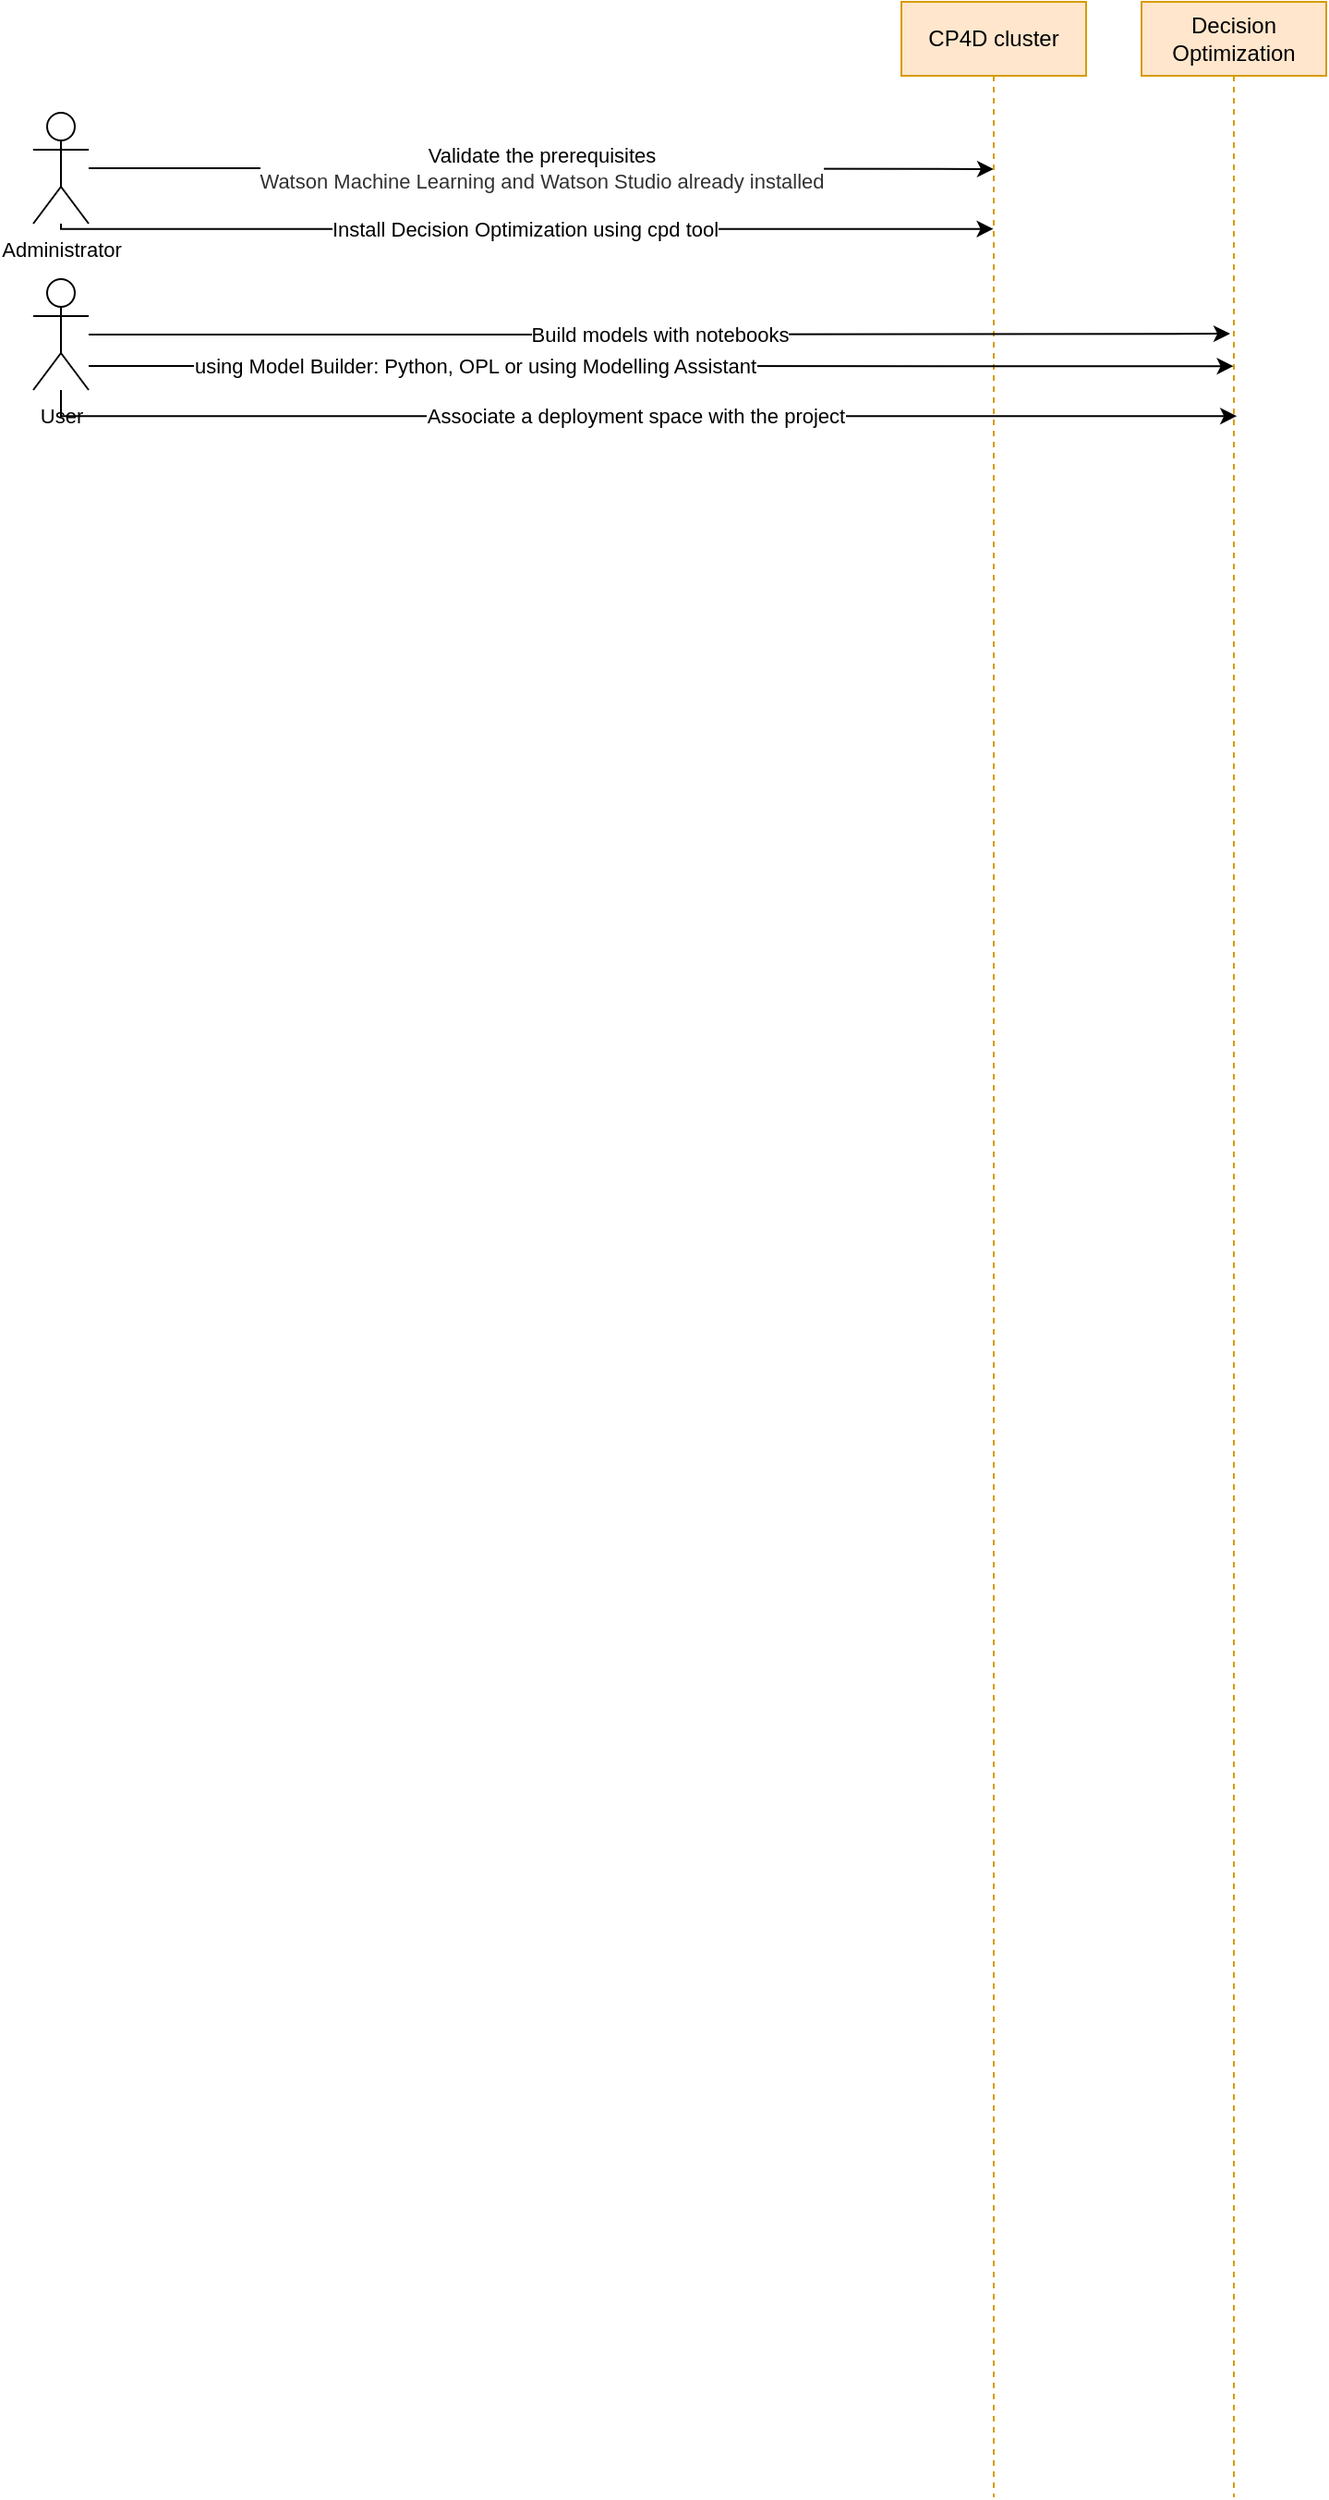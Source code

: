 <mxfile version="13.4.3" type="github">
  <diagram id="A9qVFweSYa7ZatIyQetM" name="Page-1">
    <mxGraphModel dx="-866" dy="432" grid="1" gridSize="10" guides="1" tooltips="1" connect="1" arrows="1" fold="1" page="1" pageScale="1" pageWidth="850" pageHeight="1100" math="0" shadow="0">
      <root>
        <mxCell id="0" />
        <mxCell id="1" parent="0" />
        <mxCell id="YG3Tn6ta5WFFAVIdYNT1-1" value="Decision Optimization" style="shape=umlLifeline;perimeter=lifelinePerimeter;whiteSpace=wrap;html=1;container=1;collapsible=0;recursiveResize=0;outlineConnect=0;fillColor=#ffe6cc;strokeColor=#d79b00;" vertex="1" parent="1">
          <mxGeometry x="2350" y="40" width="100" height="1350" as="geometry" />
        </mxCell>
        <mxCell id="YG3Tn6ta5WFFAVIdYNT1-4" value="&lt;font style=&quot;font-size: 11px&quot;&gt;Validate the prerequisites&lt;br&gt;&lt;font style=&quot;font-size: 11px&quot;&gt;&lt;span style=&quot;margin: 0px ; padding: 0px ; border: 0px ; vertical-align: baseline ; color: rgb(50 , 50 , 50)&quot;&gt;&lt;span class=&quot;keyword&quot; style=&quot;margin: 0px ; padding: 0px ; border: 0px ; vertical-align: baseline&quot;&gt;Watson Machine Learning&lt;/span&gt;&lt;/span&gt;&lt;span style=&quot;color: rgb(50 , 50 , 50)&quot;&gt;&amp;nbsp;and&amp;nbsp;&lt;/span&gt;&lt;span style=&quot;margin: 0px ; padding: 0px ; border: 0px ; vertical-align: baseline ; color: rgb(50 , 50 , 50)&quot;&gt;Watson Studio&lt;/span&gt;&lt;span style=&quot;color: rgb(50 , 50 , 50)&quot;&gt;&amp;nbsp;already installed&lt;/span&gt;&lt;/font&gt;&lt;/font&gt;" style="edgeStyle=orthogonalEdgeStyle;rounded=0;orthogonalLoop=1;jettySize=auto;html=1;entryX=0.5;entryY=0.067;entryDx=0;entryDy=0;entryPerimeter=0;" edge="1" parent="1" source="YG3Tn6ta5WFFAVIdYNT1-2" target="YG3Tn6ta5WFFAVIdYNT1-3">
          <mxGeometry relative="1" as="geometry" />
        </mxCell>
        <mxCell id="YG3Tn6ta5WFFAVIdYNT1-6" value="Install Decision Optimization using cpd tool" style="edgeStyle=orthogonalEdgeStyle;rounded=0;orthogonalLoop=1;jettySize=auto;html=1;entryX=0.498;entryY=0.091;entryDx=0;entryDy=0;entryPerimeter=0;" edge="1" parent="1" source="YG3Tn6ta5WFFAVIdYNT1-2" target="YG3Tn6ta5WFFAVIdYNT1-3">
          <mxGeometry relative="1" as="geometry">
            <Array as="points">
              <mxPoint x="1765" y="163" />
            </Array>
          </mxGeometry>
        </mxCell>
        <mxCell id="YG3Tn6ta5WFFAVIdYNT1-2" value="&lt;font style=&quot;font-size: 11px&quot;&gt;Administrator&lt;/font&gt;" style="shape=umlActor;verticalLabelPosition=bottom;verticalAlign=top;html=1;outlineConnect=0;" vertex="1" parent="1">
          <mxGeometry x="1750" y="100" width="30" height="60" as="geometry" />
        </mxCell>
        <mxCell id="YG3Tn6ta5WFFAVIdYNT1-3" value="CP4D cluster" style="shape=umlLifeline;perimeter=lifelinePerimeter;whiteSpace=wrap;html=1;container=1;collapsible=0;recursiveResize=0;outlineConnect=0;fillColor=#ffe6cc;strokeColor=#d79b00;" vertex="1" parent="1">
          <mxGeometry x="2220" y="40" width="100" height="1350" as="geometry" />
        </mxCell>
        <mxCell id="YG3Tn6ta5WFFAVIdYNT1-7" value="Build models with notebooks" style="edgeStyle=orthogonalEdgeStyle;rounded=0;orthogonalLoop=1;jettySize=auto;html=1;entryX=0.48;entryY=0.133;entryDx=0;entryDy=0;entryPerimeter=0;" edge="1" parent="1" source="YG3Tn6ta5WFFAVIdYNT1-5" target="YG3Tn6ta5WFFAVIdYNT1-1">
          <mxGeometry relative="1" as="geometry" />
        </mxCell>
        <mxCell id="YG3Tn6ta5WFFAVIdYNT1-8" style="edgeStyle=orthogonalEdgeStyle;rounded=0;orthogonalLoop=1;jettySize=auto;html=1;entryX=0.498;entryY=0.146;entryDx=0;entryDy=0;entryPerimeter=0;" edge="1" parent="1" source="YG3Tn6ta5WFFAVIdYNT1-5" target="YG3Tn6ta5WFFAVIdYNT1-1">
          <mxGeometry relative="1" as="geometry">
            <Array as="points">
              <mxPoint x="1920" y="237" />
              <mxPoint x="1920" y="237" />
            </Array>
          </mxGeometry>
        </mxCell>
        <mxCell id="YG3Tn6ta5WFFAVIdYNT1-9" value="using Model Builder: Python, OPL or using Modelling Assistant" style="edgeLabel;html=1;align=center;verticalAlign=middle;resizable=0;points=[];" vertex="1" connectable="0" parent="YG3Tn6ta5WFFAVIdYNT1-8">
          <mxGeometry x="-0.327" relative="1" as="geometry">
            <mxPoint as="offset" />
          </mxGeometry>
        </mxCell>
        <mxCell id="YG3Tn6ta5WFFAVIdYNT1-10" value="Associate a deployment space with the project" style="edgeStyle=orthogonalEdgeStyle;rounded=0;orthogonalLoop=1;jettySize=auto;html=1;entryX=0.516;entryY=0.166;entryDx=0;entryDy=0;entryPerimeter=0;" edge="1" parent="1" source="YG3Tn6ta5WFFAVIdYNT1-5" target="YG3Tn6ta5WFFAVIdYNT1-1">
          <mxGeometry relative="1" as="geometry">
            <Array as="points">
              <mxPoint x="1765" y="264" />
            </Array>
          </mxGeometry>
        </mxCell>
        <mxCell id="YG3Tn6ta5WFFAVIdYNT1-5" value="&lt;font style=&quot;font-size: 11px&quot;&gt;User&lt;/font&gt;" style="shape=umlActor;verticalLabelPosition=bottom;verticalAlign=top;html=1;outlineConnect=0;" vertex="1" parent="1">
          <mxGeometry x="1750" y="190" width="30" height="60" as="geometry" />
        </mxCell>
      </root>
    </mxGraphModel>
  </diagram>
</mxfile>
